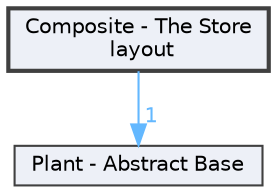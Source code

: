 digraph "Composite - The Store layout"
{
 // INTERACTIVE_SVG=YES
 // LATEX_PDF_SIZE
  bgcolor="transparent";
  edge [fontname=Helvetica,fontsize=10,labelfontname=Helvetica,labelfontsize=10];
  node [fontname=Helvetica,fontsize=10,shape=box,height=0.2,width=0.4];
  compound=true
  dir_1102fbcdf71d3b0cab7b9069fb76078c [label="Composite - The Store\l layout", fillcolor="#edf0f7", color="grey25", style="filled,bold", URL="dir_1102fbcdf71d3b0cab7b9069fb76078c.html",tooltip=""];
  dir_5ed06eff868f77dc127d4670c5cf96f5 [label="Plant - Abstract Base", fillcolor="#edf0f7", color="grey25", style="filled", URL="dir_5ed06eff868f77dc127d4670c5cf96f5.html",tooltip=""];
  dir_1102fbcdf71d3b0cab7b9069fb76078c->dir_5ed06eff868f77dc127d4670c5cf96f5 [headlabel="1", labeldistance=1.5 headhref="dir_000003_000007.html" href="dir_000003_000007.html" color="steelblue1" fontcolor="steelblue1"];
}
